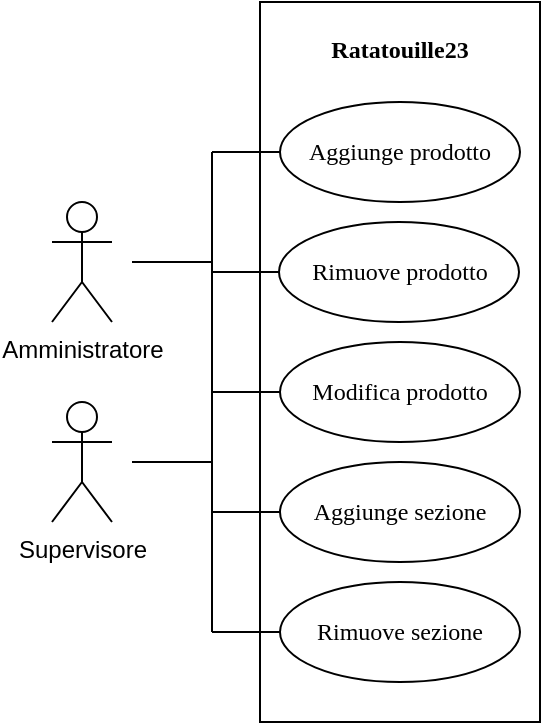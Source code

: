 <mxfile version="21.0.10" type="github">
  <diagram id="rQz2FHpG8r6NLyUr4xRN" name="Pagina-1">
    <mxGraphModel dx="840" dy="433" grid="1" gridSize="10" guides="1" tooltips="1" connect="1" arrows="1" fold="1" page="1" pageScale="1" pageWidth="827" pageHeight="1169" math="0" shadow="0">
      <root>
        <mxCell id="0" />
        <mxCell id="1" parent="0" />
        <mxCell id="Zs46eBv8vk1W993-dL3z-2" value="" style="rounded=0;whiteSpace=wrap;html=1;fontFamily=Verdana;" parent="1" vertex="1">
          <mxGeometry x="344" y="330" width="140" height="360" as="geometry" />
        </mxCell>
        <mxCell id="Zs46eBv8vk1W993-dL3z-3" value="Aggiunge prodotto" style="ellipse;whiteSpace=wrap;html=1;fontFamily=Verdana;" parent="1" vertex="1">
          <mxGeometry x="354" y="380" width="120" height="50" as="geometry" />
        </mxCell>
        <mxCell id="Zs46eBv8vk1W993-dL3z-4" value="Rimuove prodotto" style="ellipse;whiteSpace=wrap;html=1;fontFamily=Verdana;" parent="1" vertex="1">
          <mxGeometry x="353.5" y="440" width="120" height="50" as="geometry" />
        </mxCell>
        <mxCell id="Zs46eBv8vk1W993-dL3z-5" value="Ratatouille23" style="text;align=center;fontStyle=1;verticalAlign=middle;spacingLeft=3;spacingRight=3;strokeColor=none;rotatable=0;points=[[0,0.5],[1,0.5]];portConstraint=eastwest;fontFamily=Verdana;" parent="1" vertex="1">
          <mxGeometry x="374" y="340" width="80" height="26" as="geometry" />
        </mxCell>
        <mxCell id="Uk2MR2ptUlXXqYFC2ZsG-1" value="Amministratore" style="shape=umlActor;verticalLabelPosition=bottom;verticalAlign=top;html=1;outlineConnect=0;" parent="1" vertex="1">
          <mxGeometry x="240" y="430" width="30" height="60" as="geometry" />
        </mxCell>
        <mxCell id="Uk2MR2ptUlXXqYFC2ZsG-4" value="Supervisore" style="shape=umlActor;verticalLabelPosition=bottom;verticalAlign=top;html=1;outlineConnect=0;" parent="1" vertex="1">
          <mxGeometry x="240" y="530" width="30" height="60" as="geometry" />
        </mxCell>
        <mxCell id="s2_TlLrZ2dXDbv6Mq54q-2" value="Aggiunge sezione" style="ellipse;whiteSpace=wrap;html=1;fontFamily=Verdana;" vertex="1" parent="1">
          <mxGeometry x="354" y="560" width="120" height="50" as="geometry" />
        </mxCell>
        <mxCell id="s2_TlLrZ2dXDbv6Mq54q-3" value="Rimuove sezione" style="ellipse;whiteSpace=wrap;html=1;fontFamily=Verdana;" vertex="1" parent="1">
          <mxGeometry x="354" y="620" width="120" height="50" as="geometry" />
        </mxCell>
        <mxCell id="s2_TlLrZ2dXDbv6Mq54q-4" value="Modifica prodotto" style="ellipse;whiteSpace=wrap;html=1;fontFamily=Verdana;" vertex="1" parent="1">
          <mxGeometry x="354" y="500" width="120" height="50" as="geometry" />
        </mxCell>
        <mxCell id="s2_TlLrZ2dXDbv6Mq54q-5" value="" style="endArrow=none;html=1;rounded=0;" edge="1" parent="1">
          <mxGeometry width="50" height="50" relative="1" as="geometry">
            <mxPoint x="320" y="645" as="sourcePoint" />
            <mxPoint x="320" y="405" as="targetPoint" />
          </mxGeometry>
        </mxCell>
        <mxCell id="s2_TlLrZ2dXDbv6Mq54q-6" value="" style="endArrow=none;html=1;rounded=0;" edge="1" parent="1">
          <mxGeometry width="50" height="50" relative="1" as="geometry">
            <mxPoint x="280" y="460" as="sourcePoint" />
            <mxPoint x="320" y="460" as="targetPoint" />
          </mxGeometry>
        </mxCell>
        <mxCell id="s2_TlLrZ2dXDbv6Mq54q-7" value="" style="endArrow=none;html=1;rounded=0;" edge="1" parent="1">
          <mxGeometry width="50" height="50" relative="1" as="geometry">
            <mxPoint x="280" y="560" as="sourcePoint" />
            <mxPoint x="320" y="560" as="targetPoint" />
          </mxGeometry>
        </mxCell>
        <mxCell id="s2_TlLrZ2dXDbv6Mq54q-8" value="" style="endArrow=none;html=1;rounded=0;entryX=0;entryY=0.5;entryDx=0;entryDy=0;" edge="1" parent="1" target="Zs46eBv8vk1W993-dL3z-3">
          <mxGeometry width="50" height="50" relative="1" as="geometry">
            <mxPoint x="320" y="405" as="sourcePoint" />
            <mxPoint x="440" y="560" as="targetPoint" />
          </mxGeometry>
        </mxCell>
        <mxCell id="s2_TlLrZ2dXDbv6Mq54q-9" value="" style="endArrow=none;html=1;rounded=0;entryX=0;entryY=0.5;entryDx=0;entryDy=0;" edge="1" parent="1" target="Zs46eBv8vk1W993-dL3z-4">
          <mxGeometry width="50" height="50" relative="1" as="geometry">
            <mxPoint x="320" y="465" as="sourcePoint" />
            <mxPoint x="440" y="560" as="targetPoint" />
          </mxGeometry>
        </mxCell>
        <mxCell id="s2_TlLrZ2dXDbv6Mq54q-10" value="" style="endArrow=none;html=1;rounded=0;entryX=0;entryY=0.5;entryDx=0;entryDy=0;" edge="1" parent="1" target="s2_TlLrZ2dXDbv6Mq54q-4">
          <mxGeometry width="50" height="50" relative="1" as="geometry">
            <mxPoint x="320" y="525" as="sourcePoint" />
            <mxPoint x="440" y="560" as="targetPoint" />
          </mxGeometry>
        </mxCell>
        <mxCell id="s2_TlLrZ2dXDbv6Mq54q-11" value="" style="endArrow=none;html=1;rounded=0;entryX=0;entryY=0.5;entryDx=0;entryDy=0;" edge="1" parent="1" target="s2_TlLrZ2dXDbv6Mq54q-2">
          <mxGeometry width="50" height="50" relative="1" as="geometry">
            <mxPoint x="320" y="585" as="sourcePoint" />
            <mxPoint x="440" y="560" as="targetPoint" />
          </mxGeometry>
        </mxCell>
        <mxCell id="s2_TlLrZ2dXDbv6Mq54q-12" value="" style="endArrow=none;html=1;rounded=0;entryX=0;entryY=0.5;entryDx=0;entryDy=0;" edge="1" parent="1" target="s2_TlLrZ2dXDbv6Mq54q-3">
          <mxGeometry width="50" height="50" relative="1" as="geometry">
            <mxPoint x="320" y="645" as="sourcePoint" />
            <mxPoint x="440" y="560" as="targetPoint" />
          </mxGeometry>
        </mxCell>
      </root>
    </mxGraphModel>
  </diagram>
</mxfile>
